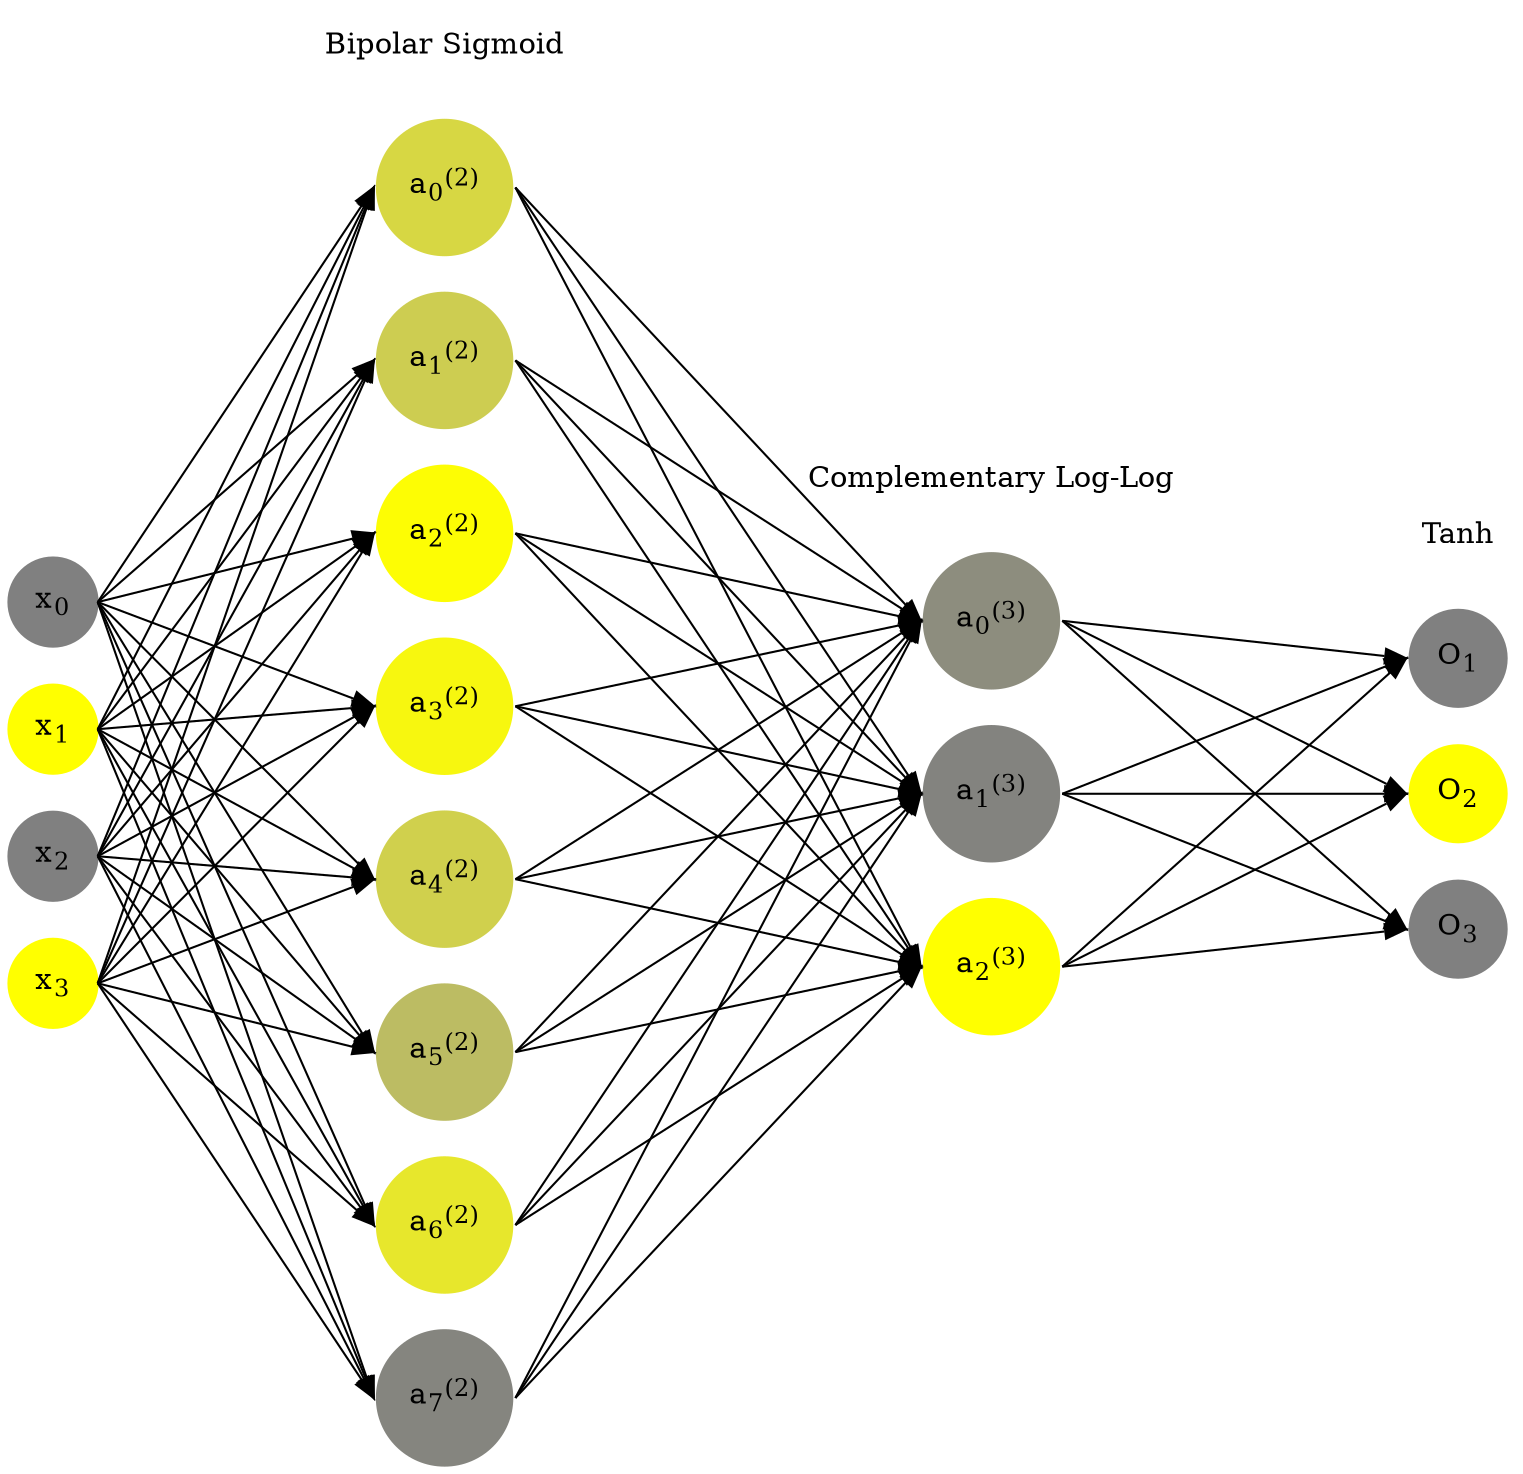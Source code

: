 digraph G {
	rankdir = LR;
	splines=false;
	edge[style=invis];
	ranksep= 1.4;
	{
	node [shape=circle, color="0.1667, 0.0, 0.5", style=filled, fillcolor="0.1667, 0.0, 0.5"];
	x0 [label=<x<sub>0</sub>>];
	}
	{
	node [shape=circle, color="0.1667, 1.0, 1.0", style=filled, fillcolor="0.1667, 1.0, 1.0"];
	x1 [label=<x<sub>1</sub>>];
	}
	{
	node [shape=circle, color="0.1667, 0.0, 0.5", style=filled, fillcolor="0.1667, 0.0, 0.5"];
	x2 [label=<x<sub>2</sub>>];
	}
	{
	node [shape=circle, color="0.1667, 1.0, 1.0", style=filled, fillcolor="0.1667, 1.0, 1.0"];
	x3 [label=<x<sub>3</sub>>];
	}
	{
	node [shape=circle, color="0.1667, 0.685052, 0.842526", style=filled, fillcolor="0.1667, 0.685052, 0.842526"];
	a02 [label=<a<sub>0</sub><sup>(2)</sup>>];
	}
	{
	node [shape=circle, color="0.1667, 0.603019, 0.801510", style=filled, fillcolor="0.1667, 0.603019, 0.801510"];
	a12 [label=<a<sub>1</sub><sup>(2)</sup>>];
	}
	{
	node [shape=circle, color="0.1667, 0.981171, 0.990585", style=filled, fillcolor="0.1667, 0.981171, 0.990585"];
	a22 [label=<a<sub>2</sub><sup>(2)</sup>>];
	}
	{
	node [shape=circle, color="0.1667, 0.936761, 0.968381", style=filled, fillcolor="0.1667, 0.936761, 0.968381"];
	a32 [label=<a<sub>3</sub><sup>(2)</sup>>];
	}
	{
	node [shape=circle, color="0.1667, 0.630661, 0.815330", style=filled, fillcolor="0.1667, 0.630661, 0.815330"];
	a42 [label=<a<sub>4</sub><sup>(2)</sup>>];
	}
	{
	node [shape=circle, color="0.1667, 0.472170, 0.736085", style=filled, fillcolor="0.1667, 0.472170, 0.736085"];
	a52 [label=<a<sub>5</sub><sup>(2)</sup>>];
	}
	{
	node [shape=circle, color="0.1667, 0.805616, 0.902808", style=filled, fillcolor="0.1667, 0.805616, 0.902808"];
	a62 [label=<a<sub>6</sub><sup>(2)</sup>>];
	}
	{
	node [shape=circle, color="0.1667, 0.039903, 0.519951", style=filled, fillcolor="0.1667, 0.039903, 0.519951"];
	a72 [label=<a<sub>7</sub><sup>(2)</sup>>];
	}
	{
	node [shape=circle, color="0.1667, 0.105283, 0.552641", style=filled, fillcolor="0.1667, 0.105283, 0.552641"];
	a03 [label=<a<sub>0</sub><sup>(3)</sup>>];
	}
	{
	node [shape=circle, color="0.1667, 0.027135, 0.513568", style=filled, fillcolor="0.1667, 0.027135, 0.513568"];
	a13 [label=<a<sub>1</sub><sup>(3)</sup>>];
	}
	{
	node [shape=circle, color="0.1667, 0.998942, 0.999471", style=filled, fillcolor="0.1667, 0.998942, 0.999471"];
	a23 [label=<a<sub>2</sub><sup>(3)</sup>>];
	}
	{
	node [shape=circle, color="0.1667, 0.0, 0.5", style=filled, fillcolor="0.1667, 0.0, 0.5"];
	O1 [label=<O<sub>1</sub>>];
	}
	{
	node [shape=circle, color="0.1667, 1.0, 1.0", style=filled, fillcolor="0.1667, 1.0, 1.0"];
	O2 [label=<O<sub>2</sub>>];
	}
	{
	node [shape=circle, color="0.1667, 0.0, 0.5", style=filled, fillcolor="0.1667, 0.0, 0.5"];
	O3 [label=<O<sub>3</sub>>];
	}
	{
	rank=same;
	x0->x1->x2->x3;
	}
	{
	rank=same;
	a02->a12->a22->a32->a42->a52->a62->a72;
	}
	{
	rank=same;
	a03->a13->a23;
	}
	{
	rank=same;
	O1->O2->O3;
	}
	l1 [shape=plaintext,label="Bipolar Sigmoid"];
	l1->a02;
	{rank=same; l1;a02};
	l2 [shape=plaintext,label="Complementary Log-Log"];
	l2->a03;
	{rank=same; l2;a03};
	l3 [shape=plaintext,label="Tanh"];
	l3->O1;
	{rank=same; l3;O1};
edge[style=solid, tailport=e, headport=w];
	{x0;x1;x2;x3} -> {a02;a12;a22;a32;a42;a52;a62;a72};
	{a02;a12;a22;a32;a42;a52;a62;a72} -> {a03;a13;a23};
	{a03;a13;a23} -> {O1,O2,O3};
}